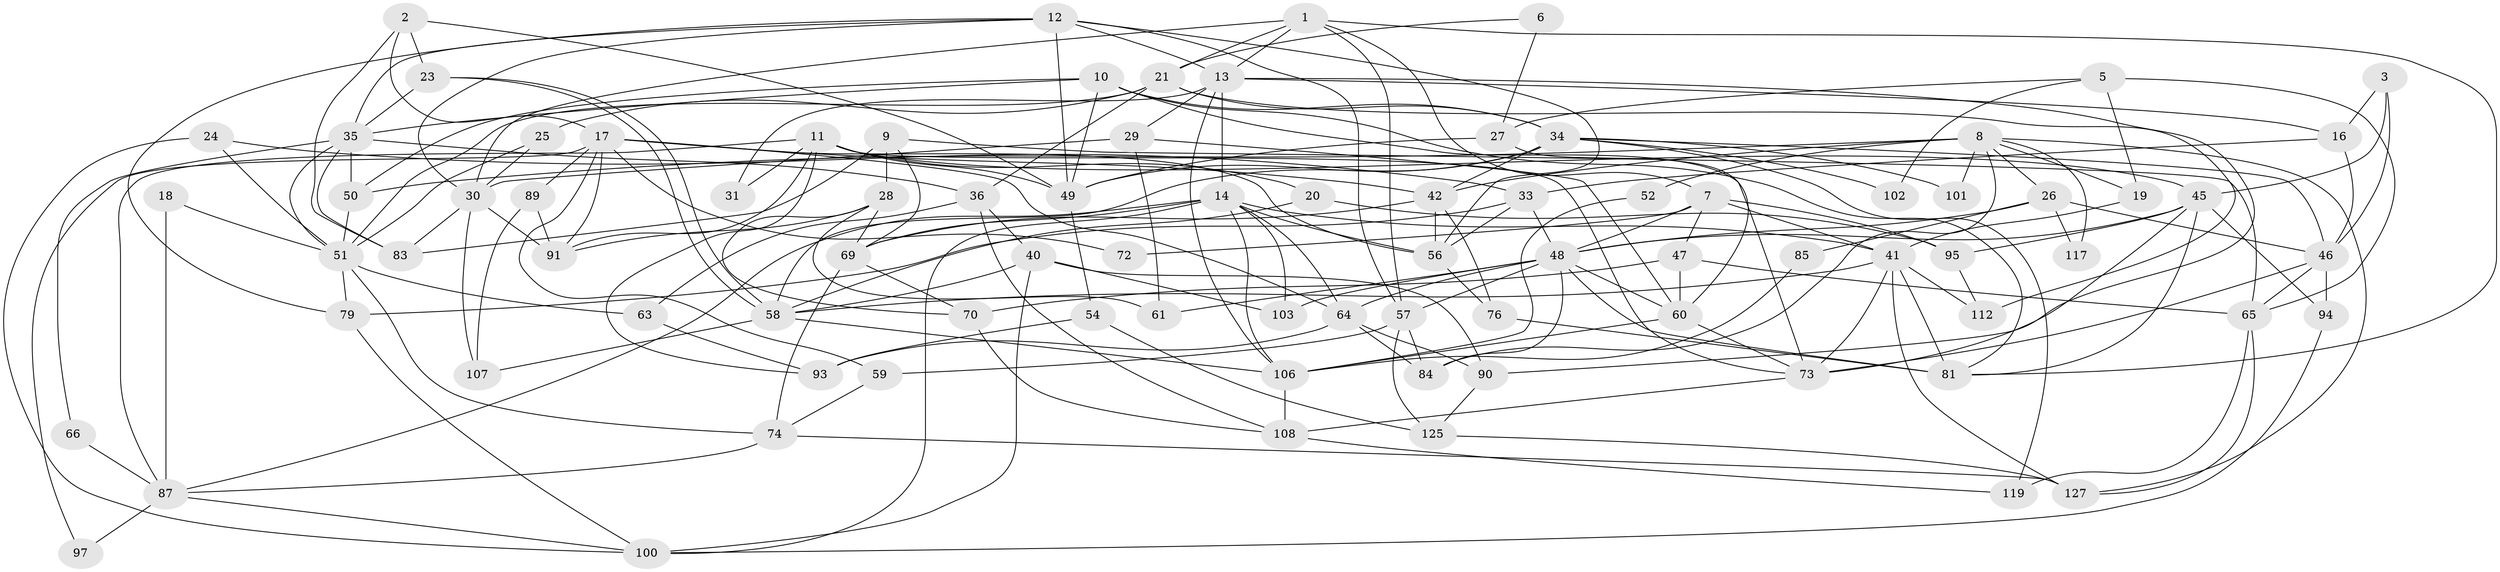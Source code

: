// original degree distribution, {4: 0.3153846153846154, 3: 0.25384615384615383, 2: 0.13846153846153847, 6: 0.1, 5: 0.13846153846153847, 8: 0.03076923076923077, 7: 0.023076923076923078}
// Generated by graph-tools (version 1.1) at 2025/11/02/27/25 16:11:23]
// undirected, 85 vertices, 207 edges
graph export_dot {
graph [start="1"]
  node [color=gray90,style=filled];
  1 [super="+4"];
  2 [super="+32"];
  3;
  5;
  6;
  7 [super="+22"];
  8 [super="+120"];
  9 [super="+44"];
  10 [super="+114"];
  11 [super="+78"];
  12 [super="+15"];
  13 [super="+126"];
  14 [super="+38"];
  16 [super="+68"];
  17 [super="+55"];
  18;
  19;
  20;
  21 [super="+82"];
  23;
  24;
  25;
  26 [super="+43"];
  27;
  28 [super="+109"];
  29 [super="+113"];
  30 [super="+39"];
  31;
  33;
  34 [super="+37"];
  35 [super="+110"];
  36;
  40 [super="+80"];
  41 [super="+99"];
  42;
  45 [super="+75"];
  46 [super="+121"];
  47;
  48 [super="+67"];
  49 [super="+53"];
  50;
  51 [super="+122"];
  52;
  54;
  56 [super="+62"];
  57 [super="+116"];
  58 [super="+96"];
  59;
  60 [super="+77"];
  61;
  63 [super="+86"];
  64 [super="+71"];
  65 [super="+92"];
  66;
  69 [super="+124"];
  70 [super="+98"];
  72;
  73 [super="+88"];
  74 [super="+123"];
  76;
  79;
  81 [super="+104"];
  83 [super="+111"];
  84;
  85;
  87 [super="+115"];
  89;
  90 [super="+105"];
  91;
  93;
  94;
  95;
  97;
  100 [super="+130"];
  101;
  102;
  103;
  106 [super="+129"];
  107;
  108 [super="+118"];
  112;
  117;
  119;
  125;
  127 [super="+128"];
  1 -- 81;
  1 -- 57;
  1 -- 13;
  1 -- 21;
  1 -- 30;
  1 -- 7;
  2 -- 23;
  2 -- 83;
  2 -- 17;
  2 -- 49;
  3 -- 45 [weight=2];
  3 -- 46;
  3 -- 16;
  5 -- 27;
  5 -- 19;
  5 -- 65;
  5 -- 102;
  6 -- 27;
  6 -- 21;
  7 -- 47;
  7 -- 72;
  7 -- 95;
  7 -- 48;
  7 -- 41;
  8 -- 50;
  8 -- 42;
  8 -- 52 [weight=2];
  8 -- 84;
  8 -- 101;
  8 -- 19;
  8 -- 117;
  8 -- 26;
  8 -- 127;
  9 -- 28;
  9 -- 65;
  9 -- 83;
  9 -- 69;
  10 -- 50;
  10 -- 35;
  10 -- 49;
  10 -- 34;
  10 -- 73;
  10 -- 81;
  11 -- 73;
  11 -- 31;
  11 -- 49;
  11 -- 20;
  11 -- 87;
  11 -- 91;
  11 -- 93;
  11 -- 45;
  12 -- 49;
  12 -- 56;
  12 -- 57;
  12 -- 35;
  12 -- 30;
  12 -- 79;
  12 -- 13;
  13 -- 16;
  13 -- 90;
  13 -- 29;
  13 -- 106;
  13 -- 31;
  13 -- 14;
  14 -- 56;
  14 -- 106;
  14 -- 69;
  14 -- 100;
  14 -- 103;
  14 -- 41;
  14 -- 87;
  14 -- 64;
  16 -- 33;
  16 -- 46;
  17 -- 64;
  17 -- 42;
  17 -- 72;
  17 -- 89;
  17 -- 91;
  17 -- 97;
  17 -- 56;
  17 -- 59;
  18 -- 51;
  18 -- 87;
  19 -- 41;
  20 -- 95;
  20 -- 58;
  21 -- 36;
  21 -- 51;
  21 -- 112;
  21 -- 34;
  21 -- 25;
  23 -- 58;
  23 -- 58;
  23 -- 35;
  24 -- 33;
  24 -- 100;
  24 -- 51;
  25 -- 30;
  25 -- 51;
  26 -- 48;
  26 -- 117;
  26 -- 85;
  26 -- 46;
  27 -- 60;
  27 -- 49;
  28 -- 61;
  28 -- 91;
  28 -- 69;
  28 -- 70;
  29 -- 30;
  29 -- 61;
  29 -- 60;
  30 -- 107;
  30 -- 83 [weight=2];
  30 -- 91;
  33 -- 48;
  33 -- 79;
  33 -- 56;
  34 -- 119;
  34 -- 42;
  34 -- 101;
  34 -- 102;
  34 -- 58;
  34 -- 49;
  34 -- 46;
  35 -- 83;
  35 -- 36;
  35 -- 66;
  35 -- 50;
  35 -- 51;
  36 -- 40;
  36 -- 63;
  36 -- 108;
  40 -- 58;
  40 -- 100;
  40 -- 103;
  40 -- 90;
  41 -- 112;
  41 -- 127;
  41 -- 58;
  41 -- 73;
  41 -- 81;
  42 -- 56;
  42 -- 76;
  42 -- 69;
  45 -- 95;
  45 -- 94;
  45 -- 48;
  45 -- 73 [weight=2];
  45 -- 81;
  46 -- 65 [weight=2];
  46 -- 94;
  46 -- 73;
  47 -- 60;
  47 -- 65;
  47 -- 70;
  48 -- 57;
  48 -- 60;
  48 -- 103;
  48 -- 64;
  48 -- 81 [weight=2];
  48 -- 84;
  48 -- 61;
  49 -- 54;
  50 -- 51;
  51 -- 74;
  51 -- 79;
  51 -- 63;
  52 -- 106;
  54 -- 125;
  54 -- 93;
  56 -- 76;
  57 -- 84;
  57 -- 59;
  57 -- 125;
  58 -- 107;
  58 -- 106;
  59 -- 74;
  60 -- 73;
  60 -- 106;
  63 -- 93;
  64 -- 84;
  64 -- 93;
  64 -- 90;
  65 -- 127;
  65 -- 119;
  66 -- 87;
  69 -- 70;
  69 -- 74;
  70 -- 108;
  73 -- 108;
  74 -- 87;
  74 -- 127;
  76 -- 81;
  79 -- 100;
  85 -- 106;
  87 -- 97;
  87 -- 100;
  89 -- 91;
  89 -- 107;
  90 -- 125;
  94 -- 100;
  95 -- 112;
  106 -- 108;
  108 -- 119;
  125 -- 127;
}
